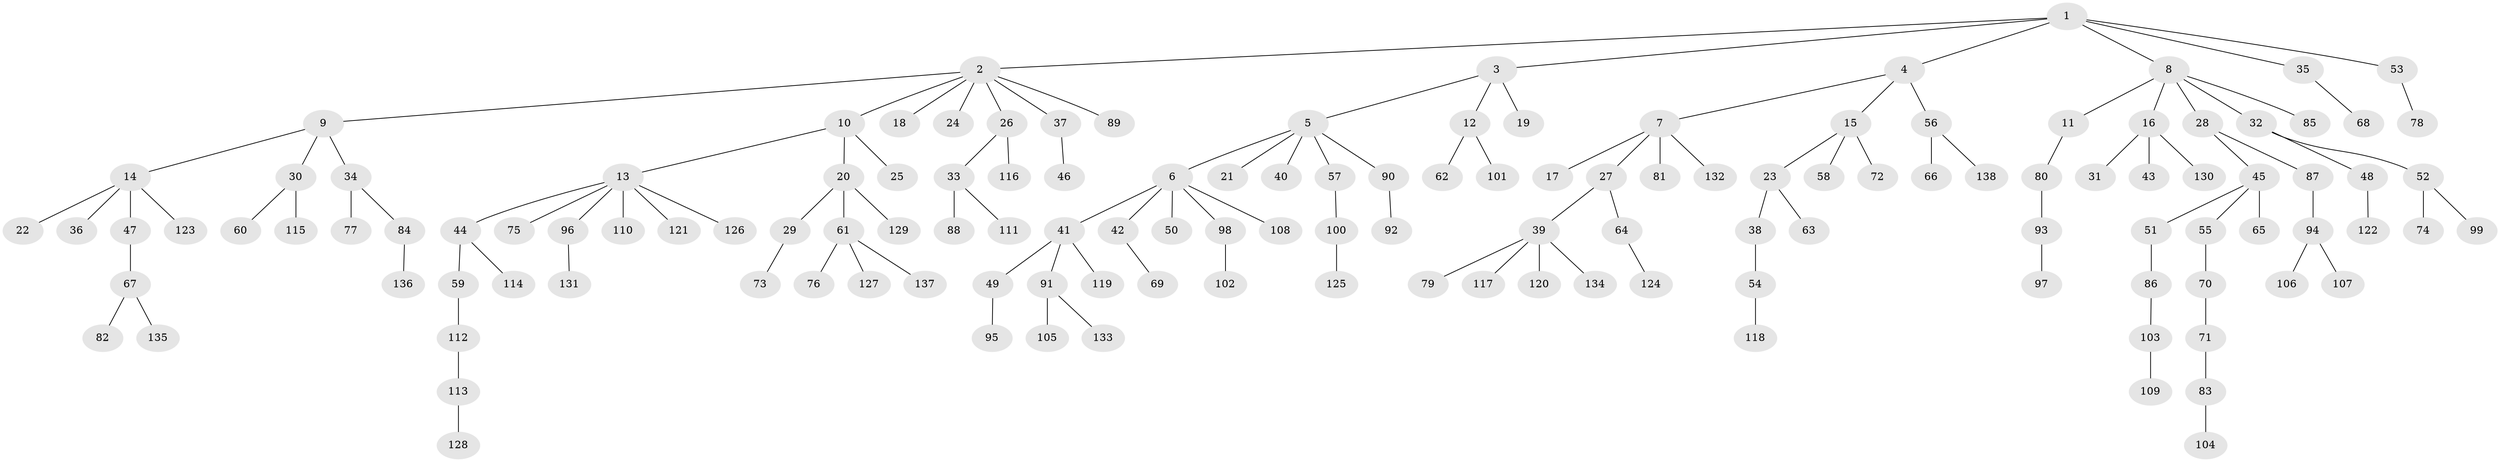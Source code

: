 // Generated by graph-tools (version 1.1) at 2025/53/03/09/25 04:53:28]
// undirected, 138 vertices, 137 edges
graph export_dot {
graph [start="1"]
  node [color=gray90,style=filled];
  1;
  2;
  3;
  4;
  5;
  6;
  7;
  8;
  9;
  10;
  11;
  12;
  13;
  14;
  15;
  16;
  17;
  18;
  19;
  20;
  21;
  22;
  23;
  24;
  25;
  26;
  27;
  28;
  29;
  30;
  31;
  32;
  33;
  34;
  35;
  36;
  37;
  38;
  39;
  40;
  41;
  42;
  43;
  44;
  45;
  46;
  47;
  48;
  49;
  50;
  51;
  52;
  53;
  54;
  55;
  56;
  57;
  58;
  59;
  60;
  61;
  62;
  63;
  64;
  65;
  66;
  67;
  68;
  69;
  70;
  71;
  72;
  73;
  74;
  75;
  76;
  77;
  78;
  79;
  80;
  81;
  82;
  83;
  84;
  85;
  86;
  87;
  88;
  89;
  90;
  91;
  92;
  93;
  94;
  95;
  96;
  97;
  98;
  99;
  100;
  101;
  102;
  103;
  104;
  105;
  106;
  107;
  108;
  109;
  110;
  111;
  112;
  113;
  114;
  115;
  116;
  117;
  118;
  119;
  120;
  121;
  122;
  123;
  124;
  125;
  126;
  127;
  128;
  129;
  130;
  131;
  132;
  133;
  134;
  135;
  136;
  137;
  138;
  1 -- 2;
  1 -- 3;
  1 -- 4;
  1 -- 8;
  1 -- 35;
  1 -- 53;
  2 -- 9;
  2 -- 10;
  2 -- 18;
  2 -- 24;
  2 -- 26;
  2 -- 37;
  2 -- 89;
  3 -- 5;
  3 -- 12;
  3 -- 19;
  4 -- 7;
  4 -- 15;
  4 -- 56;
  5 -- 6;
  5 -- 21;
  5 -- 40;
  5 -- 57;
  5 -- 90;
  6 -- 41;
  6 -- 42;
  6 -- 50;
  6 -- 98;
  6 -- 108;
  7 -- 17;
  7 -- 27;
  7 -- 81;
  7 -- 132;
  8 -- 11;
  8 -- 16;
  8 -- 28;
  8 -- 32;
  8 -- 85;
  9 -- 14;
  9 -- 30;
  9 -- 34;
  10 -- 13;
  10 -- 20;
  10 -- 25;
  11 -- 80;
  12 -- 62;
  12 -- 101;
  13 -- 44;
  13 -- 75;
  13 -- 96;
  13 -- 110;
  13 -- 121;
  13 -- 126;
  14 -- 22;
  14 -- 36;
  14 -- 47;
  14 -- 123;
  15 -- 23;
  15 -- 58;
  15 -- 72;
  16 -- 31;
  16 -- 43;
  16 -- 130;
  20 -- 29;
  20 -- 61;
  20 -- 129;
  23 -- 38;
  23 -- 63;
  26 -- 33;
  26 -- 116;
  27 -- 39;
  27 -- 64;
  28 -- 45;
  28 -- 87;
  29 -- 73;
  30 -- 60;
  30 -- 115;
  32 -- 48;
  32 -- 52;
  33 -- 88;
  33 -- 111;
  34 -- 77;
  34 -- 84;
  35 -- 68;
  37 -- 46;
  38 -- 54;
  39 -- 79;
  39 -- 117;
  39 -- 120;
  39 -- 134;
  41 -- 49;
  41 -- 91;
  41 -- 119;
  42 -- 69;
  44 -- 59;
  44 -- 114;
  45 -- 51;
  45 -- 55;
  45 -- 65;
  47 -- 67;
  48 -- 122;
  49 -- 95;
  51 -- 86;
  52 -- 74;
  52 -- 99;
  53 -- 78;
  54 -- 118;
  55 -- 70;
  56 -- 66;
  56 -- 138;
  57 -- 100;
  59 -- 112;
  61 -- 76;
  61 -- 127;
  61 -- 137;
  64 -- 124;
  67 -- 82;
  67 -- 135;
  70 -- 71;
  71 -- 83;
  80 -- 93;
  83 -- 104;
  84 -- 136;
  86 -- 103;
  87 -- 94;
  90 -- 92;
  91 -- 105;
  91 -- 133;
  93 -- 97;
  94 -- 106;
  94 -- 107;
  96 -- 131;
  98 -- 102;
  100 -- 125;
  103 -- 109;
  112 -- 113;
  113 -- 128;
}
